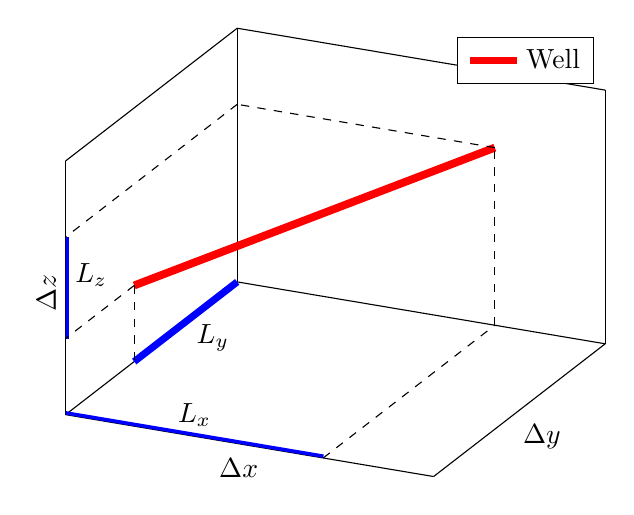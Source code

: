 % -*- root: ../../mainThesis.tex -*-

\begin{tikzpicture}[scale=1]

\begin{axis}[grid=major,
			xmin=0, xmax=10,
			ymin=0, ymax=10,
			zmin=0, zmax=10,
      		zlabel={$\Delta z$},
      		xlabel={$\Delta x$},
      		ylabel={$\Delta y$},
      		xtick={23},
      		ytick={23},
      		ztick={23}
    ]
\addplot3 [line width=1mm, red] coordinates { (0,4,3) (7,10,7) } ;
\addplot3 [line width=0.9mm, blue] coordinates { (0,0,0) (7,0,0) };
\addplot3 [line width=0.9mm, blue] coordinates { (0,4,0) (0,10,0) };
\addplot3 [line width=0.9mm, blue] coordinates { (0,0,3) (0,0,7) };
\addplot3 [dashed] coordinates { (0,4,3) (0,4,0) };
\addplot3 [dashed] coordinates { (0,4,3) (0,0,3) };
\addplot3 [dashed] coordinates { (7,0,0) (7,10,0) };
\addplot3 [dashed] coordinates { (7,10,0) (7,10,7) };
\addplot3 [dashed] coordinates { (7,10,7) (0,10,7) };
\addplot3 [dashed] coordinates { (0,10,7) (0,0,7) };
\addlegendentry{Well};
\addplot3[] coordinates { (3.5,0,0) } node[anchor=south, black] {$L_x$};
\addplot3[] coordinates { (.5,6,0) } node[anchor=west, black] {$L_y$};
\addplot3[] coordinates { (0,0,5.5) } node[anchor=west, black] {$L_z$};
\end{axis}


\end{tikzpicture}
